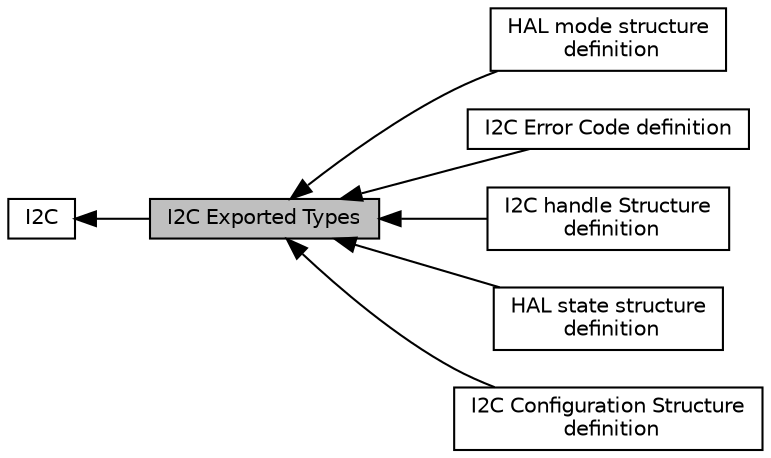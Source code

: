 digraph "I2C Exported Types"
{
  edge [fontname="Helvetica",fontsize="10",labelfontname="Helvetica",labelfontsize="10"];
  node [fontname="Helvetica",fontsize="10",shape=box];
  rankdir=LR;
  Node5 [label="HAL mode structure\l definition",height=0.2,width=0.4,color="black", fillcolor="white", style="filled",URL="$group___h_a_l__mode__structure__definition.html",tooltip="HAL Mode structure definition."];
  Node2 [label="I2C",height=0.2,width=0.4,color="black", fillcolor="white", style="filled",URL="$group___i2_c.html",tooltip="I2C HAL module driver."];
  Node6 [label="I2C Error Code definition",height=0.2,width=0.4,color="black", fillcolor="white", style="filled",URL="$group___i2_c___error___code__definition.html",tooltip="I2C Error Code definition."];
  Node1 [label="I2C Exported Types",height=0.2,width=0.4,color="black", fillcolor="grey75", style="filled", fontcolor="black",tooltip=" "];
  Node7 [label="I2C handle Structure\l definition",height=0.2,width=0.4,color="black", fillcolor="white", style="filled",URL="$group___i2_c__handle___structure__definition.html",tooltip="I2C handle Structure definition."];
  Node4 [label="HAL state structure\l definition",height=0.2,width=0.4,color="black", fillcolor="white", style="filled",URL="$group___h_a_l__state__structure__definition.html",tooltip="HAL State structure definition."];
  Node3 [label="I2C Configuration Structure\l definition",height=0.2,width=0.4,color="black", fillcolor="white", style="filled",URL="$group___i2_c___configuration___structure__definition.html",tooltip="I2C Configuration Structure definition."];
  Node2->Node1 [shape=plaintext, dir="back", style="solid"];
  Node1->Node3 [shape=plaintext, dir="back", style="solid"];
  Node1->Node4 [shape=plaintext, dir="back", style="solid"];
  Node1->Node5 [shape=plaintext, dir="back", style="solid"];
  Node1->Node6 [shape=plaintext, dir="back", style="solid"];
  Node1->Node7 [shape=plaintext, dir="back", style="solid"];
}
